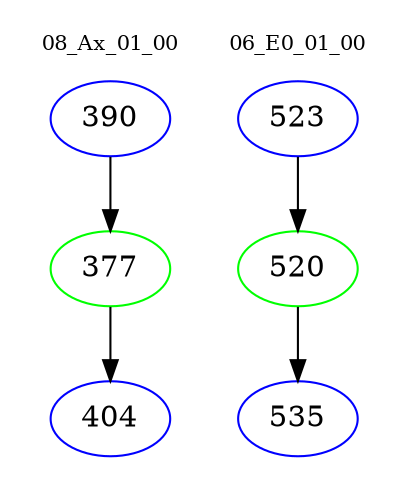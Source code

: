 digraph{
subgraph cluster_0 {
color = white
label = "08_Ax_01_00";
fontsize=10;
T0_390 [label="390", color="blue"]
T0_390 -> T0_377 [color="black"]
T0_377 [label="377", color="green"]
T0_377 -> T0_404 [color="black"]
T0_404 [label="404", color="blue"]
}
subgraph cluster_1 {
color = white
label = "06_E0_01_00";
fontsize=10;
T1_523 [label="523", color="blue"]
T1_523 -> T1_520 [color="black"]
T1_520 [label="520", color="green"]
T1_520 -> T1_535 [color="black"]
T1_535 [label="535", color="blue"]
}
}
